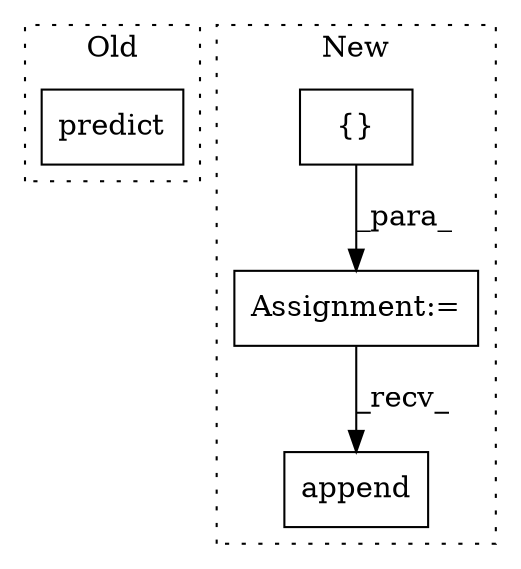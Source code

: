 digraph G {
subgraph cluster0 {
1 [label="predict" a="32" s="2138,2149" l="8,1" shape="box"];
label = "Old";
style="dotted";
}
subgraph cluster1 {
2 [label="{}" a="4" s="3215" l="2" shape="box"];
3 [label="Assignment:=" a="7" s="3201" l="1" shape="box"];
4 [label="append" a="32" s="3359,3516" l="24,-5" shape="box"];
label = "New";
style="dotted";
}
2 -> 3 [label="_para_"];
3 -> 4 [label="_recv_"];
}